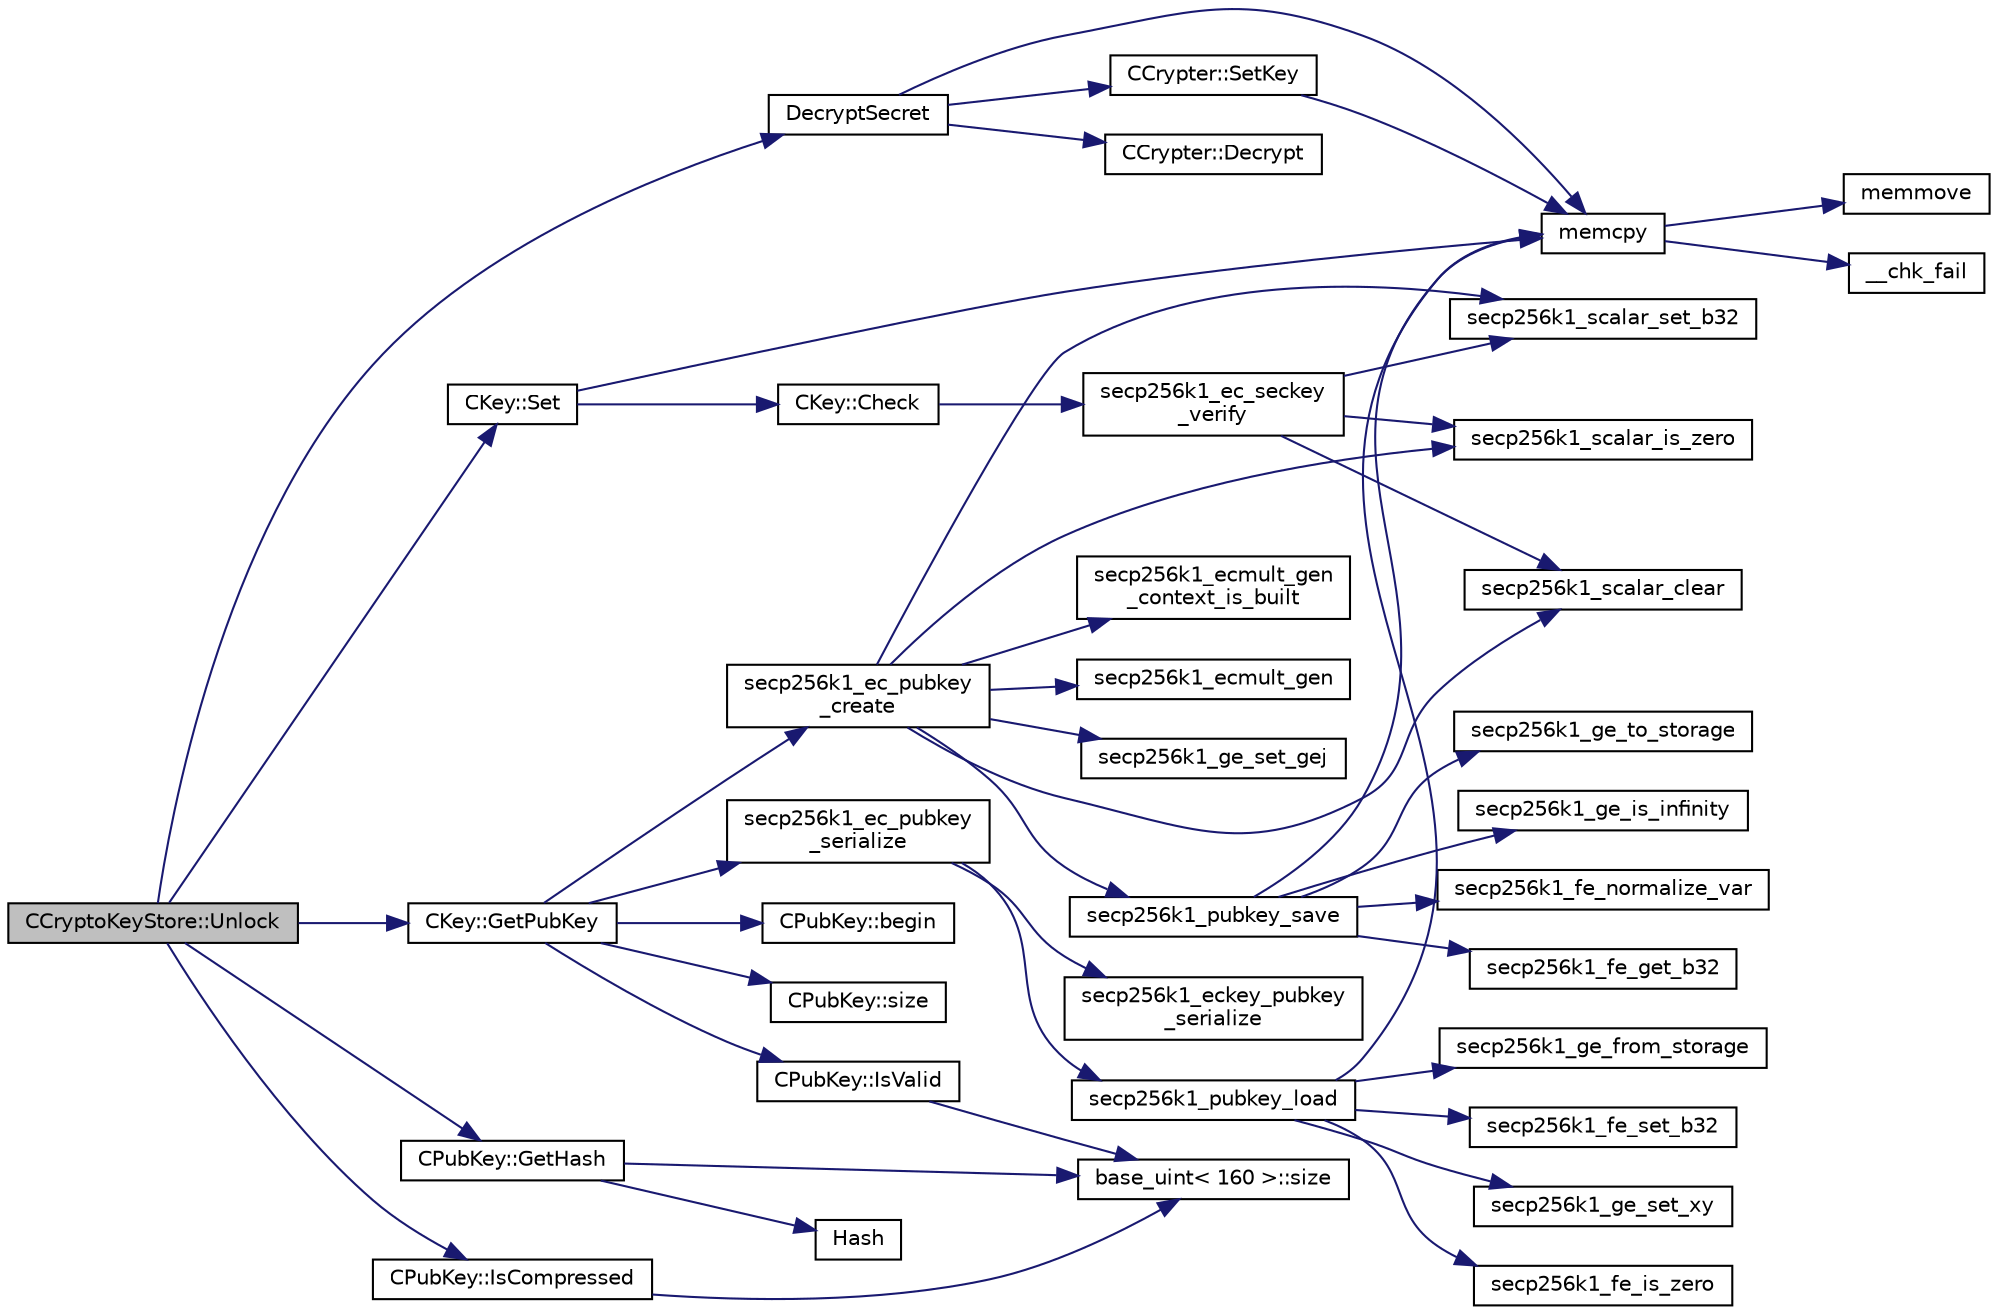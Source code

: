 digraph "CCryptoKeyStore::Unlock"
{
  edge [fontname="Helvetica",fontsize="10",labelfontname="Helvetica",labelfontsize="10"];
  node [fontname="Helvetica",fontsize="10",shape=record];
  rankdir="LR";
  Node271 [label="CCryptoKeyStore::Unlock",height=0.2,width=0.4,color="black", fillcolor="grey75", style="filled", fontcolor="black"];
  Node271 -> Node272 [color="midnightblue",fontsize="10",style="solid",fontname="Helvetica"];
  Node272 [label="DecryptSecret",height=0.2,width=0.4,color="black", fillcolor="white", style="filled",URL="$d3/d05/crypter_8cpp.html#aded00aa7498a7485a00e77a20856b3e4"];
  Node272 -> Node273 [color="midnightblue",fontsize="10",style="solid",fontname="Helvetica"];
  Node273 [label="memcpy",height=0.2,width=0.4,color="black", fillcolor="white", style="filled",URL="$d5/d9f/glibc__compat_8cpp.html#a0f46826ab0466591e136db24394923cf"];
  Node273 -> Node274 [color="midnightblue",fontsize="10",style="solid",fontname="Helvetica"];
  Node274 [label="memmove",height=0.2,width=0.4,color="black", fillcolor="white", style="filled",URL="$d5/d9f/glibc__compat_8cpp.html#a9778d49e9029dd75bc53ecbbf9f5e9a1"];
  Node273 -> Node275 [color="midnightblue",fontsize="10",style="solid",fontname="Helvetica"];
  Node275 [label="__chk_fail",height=0.2,width=0.4,color="black", fillcolor="white", style="filled",URL="$d5/d9f/glibc__compat_8cpp.html#a424ac71631da5ada2976630ff67051d1"];
  Node272 -> Node276 [color="midnightblue",fontsize="10",style="solid",fontname="Helvetica"];
  Node276 [label="CCrypter::SetKey",height=0.2,width=0.4,color="black", fillcolor="white", style="filled",URL="$d7/d89/class_c_crypter.html#a0d948dd4796e2420e1dd9c1ddbf7974e"];
  Node276 -> Node273 [color="midnightblue",fontsize="10",style="solid",fontname="Helvetica"];
  Node272 -> Node277 [color="midnightblue",fontsize="10",style="solid",fontname="Helvetica"];
  Node277 [label="CCrypter::Decrypt",height=0.2,width=0.4,color="black", fillcolor="white", style="filled",URL="$d7/d89/class_c_crypter.html#a4dbabed4975d4435d22c76deac43df7f"];
  Node271 -> Node278 [color="midnightblue",fontsize="10",style="solid",fontname="Helvetica"];
  Node278 [label="CPubKey::GetHash",height=0.2,width=0.4,color="black", fillcolor="white", style="filled",URL="$da/d4e/class_c_pub_key.html#ab1aaa3f6085a3e9bc034d3e1269d870d"];
  Node278 -> Node279 [color="midnightblue",fontsize="10",style="solid",fontname="Helvetica"];
  Node279 [label="Hash",height=0.2,width=0.4,color="black", fillcolor="white", style="filled",URL="$db/dfb/hash_8h.html#ab3f6c437460137530d86e09c2c102e99"];
  Node278 -> Node280 [color="midnightblue",fontsize="10",style="solid",fontname="Helvetica"];
  Node280 [label="base_uint\< 160 \>::size",height=0.2,width=0.4,color="black", fillcolor="white", style="filled",URL="$da/df7/classbase__uint.html#a1f49b034e686269601ea89b0319b8004"];
  Node271 -> Node281 [color="midnightblue",fontsize="10",style="solid",fontname="Helvetica"];
  Node281 [label="CKey::Set",height=0.2,width=0.4,color="black", fillcolor="white", style="filled",URL="$d2/d63/class_c_key.html#aaa13d5f08456bba094210c5eeabf64c8"];
  Node281 -> Node282 [color="midnightblue",fontsize="10",style="solid",fontname="Helvetica"];
  Node282 [label="CKey::Check",height=0.2,width=0.4,color="black", fillcolor="white", style="filled",URL="$d2/d63/class_c_key.html#acec869bc75fa8f4d619ab025d367a97c"];
  Node282 -> Node283 [color="midnightblue",fontsize="10",style="solid",fontname="Helvetica"];
  Node283 [label="secp256k1_ec_seckey\l_verify",height=0.2,width=0.4,color="black", fillcolor="white", style="filled",URL="$d7/dd3/secp256k1_8h.html#a366f922fc0c787351e82ff8e3a95f652",tooltip="Verify an ECDSA secret key. "];
  Node283 -> Node284 [color="midnightblue",fontsize="10",style="solid",fontname="Helvetica"];
  Node284 [label="secp256k1_scalar_set_b32",height=0.2,width=0.4,color="black", fillcolor="white", style="filled",URL="$db/d94/scalar_8h.html#a25cc2d45ae1d1765d07c3313cdf46fa0",tooltip="Set a scalar from a big endian byte array. "];
  Node283 -> Node285 [color="midnightblue",fontsize="10",style="solid",fontname="Helvetica"];
  Node285 [label="secp256k1_scalar_is_zero",height=0.2,width=0.4,color="black", fillcolor="white", style="filled",URL="$db/d94/scalar_8h.html#a3f0ac84fe49a1c1f51212582a2c149d4",tooltip="Check whether a scalar equals zero. "];
  Node283 -> Node286 [color="midnightblue",fontsize="10",style="solid",fontname="Helvetica"];
  Node286 [label="secp256k1_scalar_clear",height=0.2,width=0.4,color="black", fillcolor="white", style="filled",URL="$db/d94/scalar_8h.html#ad8fb9bc2a828903963bf37806d8edd11",tooltip="Clear a scalar to prevent the leak of sensitive data. "];
  Node281 -> Node273 [color="midnightblue",fontsize="10",style="solid",fontname="Helvetica"];
  Node271 -> Node287 [color="midnightblue",fontsize="10",style="solid",fontname="Helvetica"];
  Node287 [label="CPubKey::IsCompressed",height=0.2,width=0.4,color="black", fillcolor="white", style="filled",URL="$da/d4e/class_c_pub_key.html#a25f8b70340ad20ddab0f80ec4cee9396"];
  Node287 -> Node280 [color="midnightblue",fontsize="10",style="solid",fontname="Helvetica"];
  Node271 -> Node288 [color="midnightblue",fontsize="10",style="solid",fontname="Helvetica"];
  Node288 [label="CKey::GetPubKey",height=0.2,width=0.4,color="black", fillcolor="white", style="filled",URL="$d2/d63/class_c_key.html#aa1085c59603a62db6ec776300f250337"];
  Node288 -> Node289 [color="midnightblue",fontsize="10",style="solid",fontname="Helvetica"];
  Node289 [label="secp256k1_ec_pubkey\l_create",height=0.2,width=0.4,color="black", fillcolor="white", style="filled",URL="$d7/dd3/secp256k1_8h.html#a7438071aa8a6dc4697abe4f4659f2161",tooltip="Compute the public key for a secret key. "];
  Node289 -> Node290 [color="midnightblue",fontsize="10",style="solid",fontname="Helvetica"];
  Node290 [label="secp256k1_ecmult_gen\l_context_is_built",height=0.2,width=0.4,color="black", fillcolor="white", style="filled",URL="$d6/d76/ecmult__gen_8h.html#a9a40662d6ed2cbab43dbddc25f570f97"];
  Node289 -> Node284 [color="midnightblue",fontsize="10",style="solid",fontname="Helvetica"];
  Node289 -> Node285 [color="midnightblue",fontsize="10",style="solid",fontname="Helvetica"];
  Node289 -> Node291 [color="midnightblue",fontsize="10",style="solid",fontname="Helvetica"];
  Node291 [label="secp256k1_ecmult_gen",height=0.2,width=0.4,color="black", fillcolor="white", style="filled",URL="$d6/d76/ecmult__gen_8h.html#a5ed744c720cbb0a397c8d4c42c637f24",tooltip="Multiply with the generator: R = a*G. "];
  Node289 -> Node292 [color="midnightblue",fontsize="10",style="solid",fontname="Helvetica"];
  Node292 [label="secp256k1_ge_set_gej",height=0.2,width=0.4,color="black", fillcolor="white", style="filled",URL="$d9/dd1/group_8h.html#aa511eebf8cd7419763f06555ed4fb62d",tooltip="Set a group element equal to another which is given in jacobian coordinates. "];
  Node289 -> Node293 [color="midnightblue",fontsize="10",style="solid",fontname="Helvetica"];
  Node293 [label="secp256k1_pubkey_save",height=0.2,width=0.4,color="black", fillcolor="white", style="filled",URL="$d1/d8c/secp256k1_8c.html#aa061c9c5c861017bef990e5c4653e0f4"];
  Node293 -> Node294 [color="midnightblue",fontsize="10",style="solid",fontname="Helvetica"];
  Node294 [label="secp256k1_ge_to_storage",height=0.2,width=0.4,color="black", fillcolor="white", style="filled",URL="$d9/dd1/group_8h.html#ad6499ae629f998e50d8614869ee3c67f",tooltip="Convert a group element to the storage type. "];
  Node293 -> Node273 [color="midnightblue",fontsize="10",style="solid",fontname="Helvetica"];
  Node293 -> Node295 [color="midnightblue",fontsize="10",style="solid",fontname="Helvetica"];
  Node295 [label="secp256k1_ge_is_infinity",height=0.2,width=0.4,color="black", fillcolor="white", style="filled",URL="$d9/dd1/group_8h.html#ac83592db46af97faf7ba9b9a39a1f6ff",tooltip="Check whether a group element is the point at infinity. "];
  Node293 -> Node296 [color="midnightblue",fontsize="10",style="solid",fontname="Helvetica"];
  Node296 [label="secp256k1_fe_normalize_var",height=0.2,width=0.4,color="black", fillcolor="white", style="filled",URL="$d5/d5a/field_8h.html#a2d45c987537eadb2923c93aa3af9db71",tooltip="Normalize a field element, without constant-time guarantee. "];
  Node293 -> Node297 [color="midnightblue",fontsize="10",style="solid",fontname="Helvetica"];
  Node297 [label="secp256k1_fe_get_b32",height=0.2,width=0.4,color="black", fillcolor="white", style="filled",URL="$d5/d5a/field_8h.html#abb1017649be14b9ac1823be3c573e542",tooltip="Convert a field element to a 32-byte big endian value. "];
  Node289 -> Node286 [color="midnightblue",fontsize="10",style="solid",fontname="Helvetica"];
  Node288 -> Node298 [color="midnightblue",fontsize="10",style="solid",fontname="Helvetica"];
  Node298 [label="secp256k1_ec_pubkey\l_serialize",height=0.2,width=0.4,color="black", fillcolor="white", style="filled",URL="$d7/dd3/secp256k1_8h.html#a34977bf00322e510e881160c421836d7",tooltip="Serialize a pubkey object into a serialized byte sequence. "];
  Node298 -> Node299 [color="midnightblue",fontsize="10",style="solid",fontname="Helvetica"];
  Node299 [label="secp256k1_pubkey_load",height=0.2,width=0.4,color="black", fillcolor="white", style="filled",URL="$d1/d8c/secp256k1_8c.html#a9966ec041e71010d1593ae2211ffb843"];
  Node299 -> Node273 [color="midnightblue",fontsize="10",style="solid",fontname="Helvetica"];
  Node299 -> Node300 [color="midnightblue",fontsize="10",style="solid",fontname="Helvetica"];
  Node300 [label="secp256k1_ge_from_storage",height=0.2,width=0.4,color="black", fillcolor="white", style="filled",URL="$d9/dd1/group_8h.html#a8c1e7f328284d9ba56404bb8d99bf765",tooltip="Convert a group element back from the storage type. "];
  Node299 -> Node301 [color="midnightblue",fontsize="10",style="solid",fontname="Helvetica"];
  Node301 [label="secp256k1_fe_set_b32",height=0.2,width=0.4,color="black", fillcolor="white", style="filled",URL="$d5/d5a/field_8h.html#a5c86a65052e3b135919c00fe2233a43d",tooltip="Set a field element equal to 32-byte big endian value. "];
  Node299 -> Node302 [color="midnightblue",fontsize="10",style="solid",fontname="Helvetica"];
  Node302 [label="secp256k1_ge_set_xy",height=0.2,width=0.4,color="black", fillcolor="white", style="filled",URL="$d9/dd1/group_8h.html#a34ab3d1a9a0a7ff0ed1cedff9db5f73c",tooltip="Set a group element equal to the point with given X and Y coordinates. "];
  Node299 -> Node303 [color="midnightblue",fontsize="10",style="solid",fontname="Helvetica"];
  Node303 [label="secp256k1_fe_is_zero",height=0.2,width=0.4,color="black", fillcolor="white", style="filled",URL="$d5/d5a/field_8h.html#a619ec4805df6cc54d70e6682ceebd098",tooltip="Verify whether a field element is zero. "];
  Node298 -> Node304 [color="midnightblue",fontsize="10",style="solid",fontname="Helvetica"];
  Node304 [label="secp256k1_eckey_pubkey\l_serialize",height=0.2,width=0.4,color="black", fillcolor="white", style="filled",URL="$da/dff/eckey_8h.html#ae1f52342d70928f16c8e606da59e6aa6"];
  Node288 -> Node305 [color="midnightblue",fontsize="10",style="solid",fontname="Helvetica"];
  Node305 [label="CPubKey::begin",height=0.2,width=0.4,color="black", fillcolor="white", style="filled",URL="$da/d4e/class_c_pub_key.html#a859ab9909d68092d6d4fc739237ab358"];
  Node288 -> Node306 [color="midnightblue",fontsize="10",style="solid",fontname="Helvetica"];
  Node306 [label="CPubKey::size",height=0.2,width=0.4,color="black", fillcolor="white", style="filled",URL="$da/d4e/class_c_pub_key.html#a6bb28fcf0a5f799c69f5b7269363b309"];
  Node288 -> Node307 [color="midnightblue",fontsize="10",style="solid",fontname="Helvetica"];
  Node307 [label="CPubKey::IsValid",height=0.2,width=0.4,color="black", fillcolor="white", style="filled",URL="$da/d4e/class_c_pub_key.html#a4fa94293cf8577fd039b9a133f6c7f30"];
  Node307 -> Node280 [color="midnightblue",fontsize="10",style="solid",fontname="Helvetica"];
}
